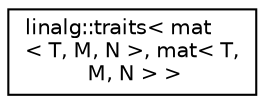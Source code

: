 digraph "Graphical Class Hierarchy"
{
  edge [fontname="Helvetica",fontsize="10",labelfontname="Helvetica",labelfontsize="10"];
  node [fontname="Helvetica",fontsize="10",shape=record];
  rankdir="LR";
  Node1 [label="linalg::traits\< mat\l\< T, M, N \>, mat\< T,\l M, N \> \>",height=0.2,width=0.4,color="black", fillcolor="white", style="filled",URL="$structlinalg_1_1traits_3_01mat_3_01T_00_01M_00_01N_01_4_00_01mat_3_01T_00_01M_00_01N_01_4_01_4.html"];
}
